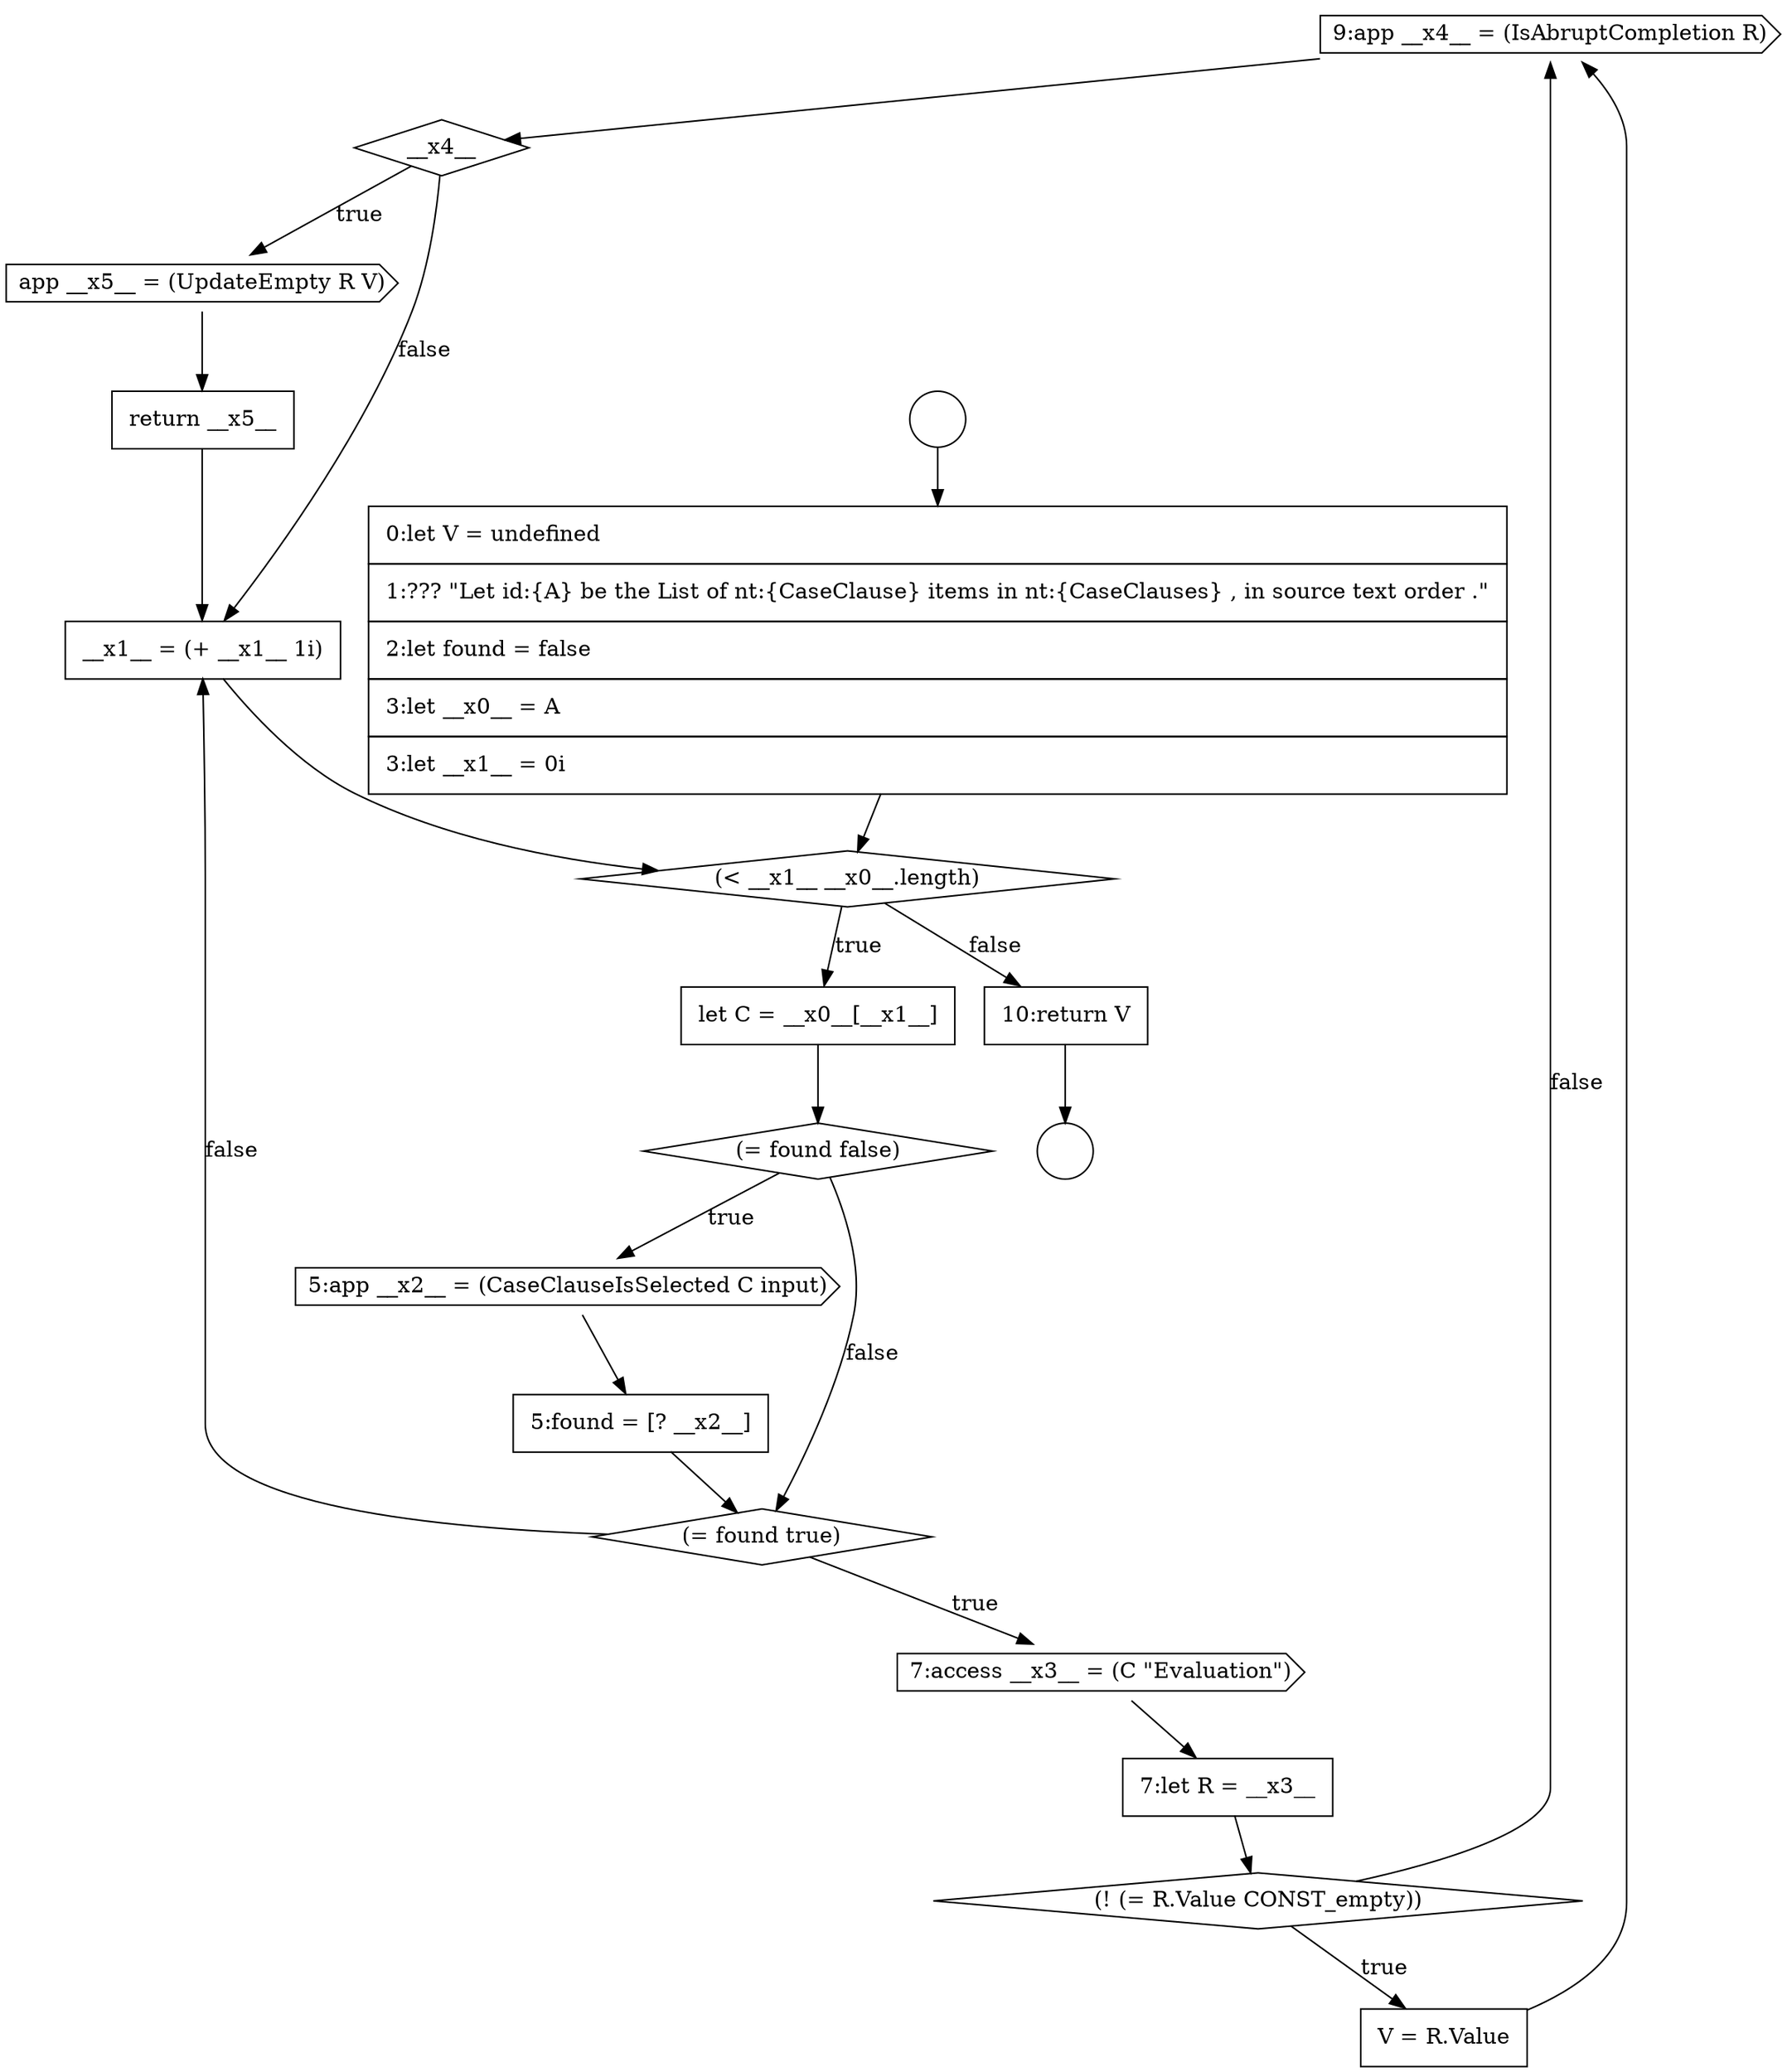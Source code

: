 digraph {
  node8385 [shape=cds, label=<<font color="black">9:app __x4__ = (IsAbruptCompletion R)</font>> color="black" fillcolor="white" style=filled]
  node8374 [shape=none, margin=0, label=<<font color="black">
    <table border="0" cellborder="1" cellspacing="0" cellpadding="10">
      <tr><td align="left">0:let V = undefined</td></tr>
      <tr><td align="left">1:??? &quot;Let id:{A} be the List of nt:{CaseClause} items in nt:{CaseClauses} , in source text order .&quot;</td></tr>
      <tr><td align="left">2:let found = false</td></tr>
      <tr><td align="left">3:let __x0__ = A</td></tr>
      <tr><td align="left">3:let __x1__ = 0i</td></tr>
    </table>
  </font>> color="black" fillcolor="white" style=filled]
  node8379 [shape=none, margin=0, label=<<font color="black">
    <table border="0" cellborder="1" cellspacing="0" cellpadding="10">
      <tr><td align="left">5:found = [? __x2__]</td></tr>
    </table>
  </font>> color="black" fillcolor="white" style=filled]
  node8386 [shape=diamond, label=<<font color="black">__x4__</font>> color="black" fillcolor="white" style=filled]
  node8378 [shape=cds, label=<<font color="black">5:app __x2__ = (CaseClauseIsSelected C input)</font>> color="black" fillcolor="white" style=filled]
  node8372 [shape=circle label=" " color="black" fillcolor="white" style=filled]
  node8377 [shape=diamond, label=<<font color="black">(= found false)</font>> color="black" fillcolor="white" style=filled]
  node8388 [shape=none, margin=0, label=<<font color="black">
    <table border="0" cellborder="1" cellspacing="0" cellpadding="10">
      <tr><td align="left">return __x5__</td></tr>
    </table>
  </font>> color="black" fillcolor="white" style=filled]
  node8373 [shape=circle label=" " color="black" fillcolor="white" style=filled]
  node8380 [shape=diamond, label=<<font color="black">(= found true)</font>> color="black" fillcolor="white" style=filled]
  node8389 [shape=none, margin=0, label=<<font color="black">
    <table border="0" cellborder="1" cellspacing="0" cellpadding="10">
      <tr><td align="left">__x1__ = (+ __x1__ 1i)</td></tr>
    </table>
  </font>> color="black" fillcolor="white" style=filled]
  node8384 [shape=none, margin=0, label=<<font color="black">
    <table border="0" cellborder="1" cellspacing="0" cellpadding="10">
      <tr><td align="left">V = R.Value</td></tr>
    </table>
  </font>> color="black" fillcolor="white" style=filled]
  node8375 [shape=diamond, label=<<font color="black">(&lt; __x1__ __x0__.length)</font>> color="black" fillcolor="white" style=filled]
  node8382 [shape=none, margin=0, label=<<font color="black">
    <table border="0" cellborder="1" cellspacing="0" cellpadding="10">
      <tr><td align="left">7:let R = __x3__</td></tr>
    </table>
  </font>> color="black" fillcolor="white" style=filled]
  node8383 [shape=diamond, label=<<font color="black">(! (= R.Value CONST_empty))</font>> color="black" fillcolor="white" style=filled]
  node8390 [shape=none, margin=0, label=<<font color="black">
    <table border="0" cellborder="1" cellspacing="0" cellpadding="10">
      <tr><td align="left">10:return V</td></tr>
    </table>
  </font>> color="black" fillcolor="white" style=filled]
  node8381 [shape=cds, label=<<font color="black">7:access __x3__ = (C &quot;Evaluation&quot;)</font>> color="black" fillcolor="white" style=filled]
  node8387 [shape=cds, label=<<font color="black">app __x5__ = (UpdateEmpty R V)</font>> color="black" fillcolor="white" style=filled]
  node8376 [shape=none, margin=0, label=<<font color="black">
    <table border="0" cellborder="1" cellspacing="0" cellpadding="10">
      <tr><td align="left">let C = __x0__[__x1__]</td></tr>
    </table>
  </font>> color="black" fillcolor="white" style=filled]
  node8379 -> node8380 [ color="black"]
  node8376 -> node8377 [ color="black"]
  node8386 -> node8387 [label=<<font color="black">true</font>> color="black"]
  node8386 -> node8389 [label=<<font color="black">false</font>> color="black"]
  node8381 -> node8382 [ color="black"]
  node8377 -> node8378 [label=<<font color="black">true</font>> color="black"]
  node8377 -> node8380 [label=<<font color="black">false</font>> color="black"]
  node8375 -> node8376 [label=<<font color="black">true</font>> color="black"]
  node8375 -> node8390 [label=<<font color="black">false</font>> color="black"]
  node8388 -> node8389 [ color="black"]
  node8383 -> node8384 [label=<<font color="black">true</font>> color="black"]
  node8383 -> node8385 [label=<<font color="black">false</font>> color="black"]
  node8385 -> node8386 [ color="black"]
  node8374 -> node8375 [ color="black"]
  node8384 -> node8385 [ color="black"]
  node8390 -> node8373 [ color="black"]
  node8382 -> node8383 [ color="black"]
  node8372 -> node8374 [ color="black"]
  node8378 -> node8379 [ color="black"]
  node8380 -> node8381 [label=<<font color="black">true</font>> color="black"]
  node8380 -> node8389 [label=<<font color="black">false</font>> color="black"]
  node8387 -> node8388 [ color="black"]
  node8389 -> node8375 [ color="black"]
}
